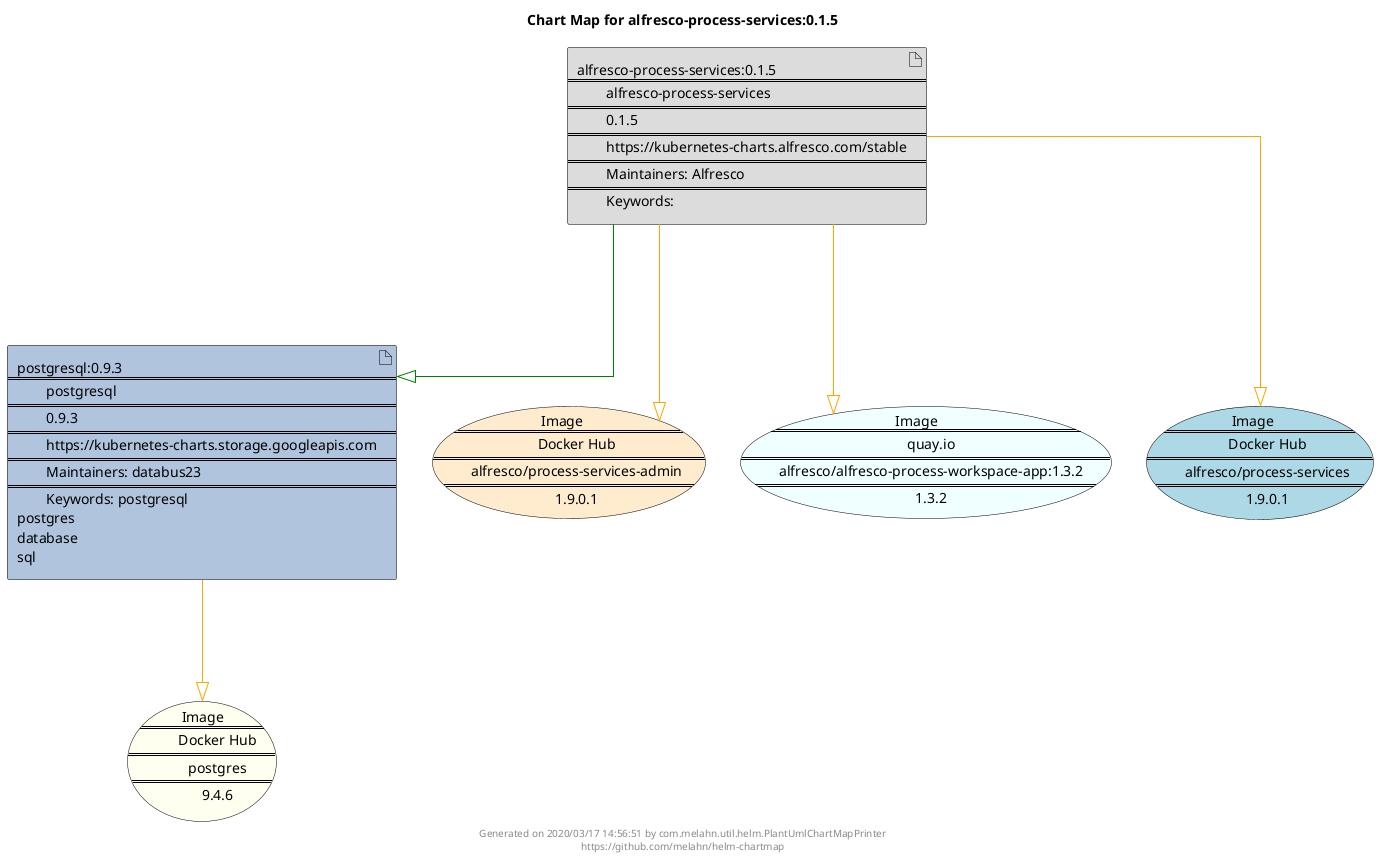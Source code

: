 @startuml
skinparam linetype ortho
skinparam backgroundColor white
skinparam usecaseBorderColor black
skinparam usecaseArrowColor LightSlateGray
skinparam artifactBorderColor black
skinparam artifactArrowColor LightSlateGray

title Chart Map for alfresco-process-services:0.1.5

'There are 2 referenced Helm Charts
artifact "postgresql:0.9.3\n====\n\tpostgresql\n====\n\t0.9.3\n====\n\thttps://kubernetes-charts.storage.googleapis.com\n====\n\tMaintainers: databus23\n====\n\tKeywords: postgresql\npostgres\ndatabase\nsql" as postgresql_0_9_3 #LightSteelBlue
artifact "alfresco-process-services:0.1.5\n====\n\talfresco-process-services\n====\n\t0.1.5\n====\n\thttps://kubernetes-charts.alfresco.com/stable\n====\n\tMaintainers: Alfresco\n====\n\tKeywords: " as alfresco_process_services_0_1_5 #Gainsboro

'There are 4 referenced Docker Images
usecase "Image\n====\n\tDocker Hub\n====\n\talfresco/process-services-admin\n====\n\t1.9.0.1" as alfresco_process_services_admin_1_9_0_1 #BlanchedAlmond
usecase "Image\n====\n\tDocker Hub\n====\n\tpostgres\n====\n\t9.4.6" as postgres_9_4_6 #Ivory
usecase "Image\n====\n\tquay.io\n====\n\talfresco/alfresco-process-workspace-app:1.3.2\n====\n\t1.3.2" as quay_io_alfresco_alfresco_process_workspace_app_1_3_2 #Azure
usecase "Image\n====\n\tDocker Hub\n====\n\talfresco/process-services\n====\n\t1.9.0.1" as alfresco_process_services_1_9_0_1 #LightBlue

'Chart Dependencies
alfresco_process_services_0_1_5--[#green]-|>postgresql_0_9_3
postgresql_0_9_3--[#orange]-|>postgres_9_4_6
alfresco_process_services_0_1_5--[#orange]-|>alfresco_process_services_admin_1_9_0_1
alfresco_process_services_0_1_5--[#orange]-|>alfresco_process_services_1_9_0_1
alfresco_process_services_0_1_5--[#orange]-|>quay_io_alfresco_alfresco_process_workspace_app_1_3_2

center footer Generated on 2020/03/17 14:56:51 by com.melahn.util.helm.PlantUmlChartMapPrinter\nhttps://github.com/melahn/helm-chartmap
@enduml
